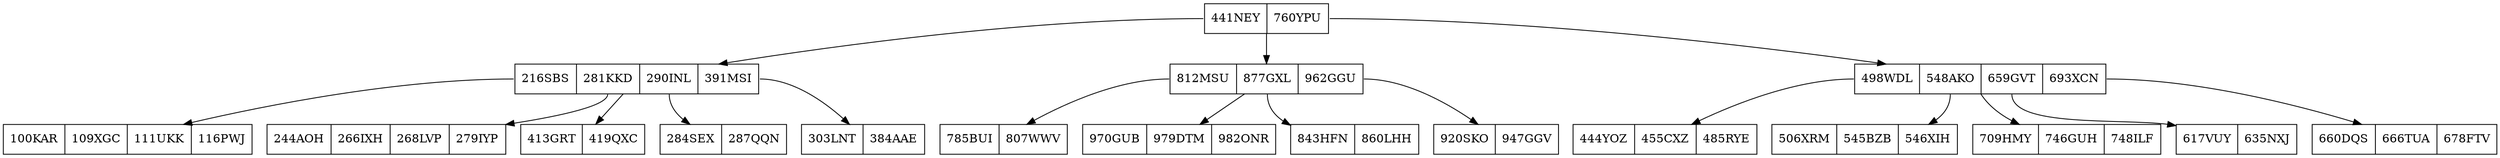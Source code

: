 digraph G {
node [shape = record];
n0 [label = "<f0>441NEY | <f1>760YPU"];
n1 [label = "<f0>216SBS | <f1>281KKD | <f2>290INL | <f3>391MSI"];
n2 [label = "<f0>100KAR | <f1>109XGC | <f2>111UKK | <f3>116PWJ"];
n3 [label = "<f0>244AOH | <f1>266IXH | <f2>268LVP | <f3>279IYP"];
n4 [label = "<f0>284SEX | <f1>287QQN"];
n5 [label = "<f0>303LNT | <f1>384AAE"];
n6 [label = "<f0>413GRT | <f1>419QXC"];
n7 [label = "<f0>498WDL | <f1>548AKO | <f2>659GVT | <f3>693XCN"];
n8 [label = "<f0>444YOZ | <f1>455CXZ | <f2>485RYE"];
n9 [label = "<f0>506XRM | <f1>545BZB | <f2>546XIH"];
n10 [label = "<f0>617VUY | <f1>635NXJ"];
n11 [label = "<f0>660DQS | <f1>666TUA | <f2>678FTV"];
n12 [label = "<f0>709HMY | <f1>746GUH | <f2>748ILF"];
n13 [label = "<f0>812MSU | <f1>877GXL | <f2>962GGU"];
n14 [label = "<f0>785BUI | <f1>807WWV"];
n15 [label = "<f0>843HFN | <f1>860LHH"];
n16 [label = "<f0>920SKO | <f1>947GGV"];
n17 [label = "<f0>970GUB | <f1>979DTM | <f2>982ONR"];
n1:f0 -> n2;
n1:f1 -> n3;
n1:f2 -> n4;
n1:f3 -> n5;
n1:f4 -> n6;
n0:f0 -> n1;
n7:f0 -> n8;
n7:f1 -> n9;
n7:f2 -> n10;
n7:f3 -> n11;
n7:f4 -> n12;
n0:f1 -> n7;
n13:f0 -> n14;
n13:f1 -> n15;
n13:f2 -> n16;
n13:f3 -> n17;
n0:f2 -> n13;
}